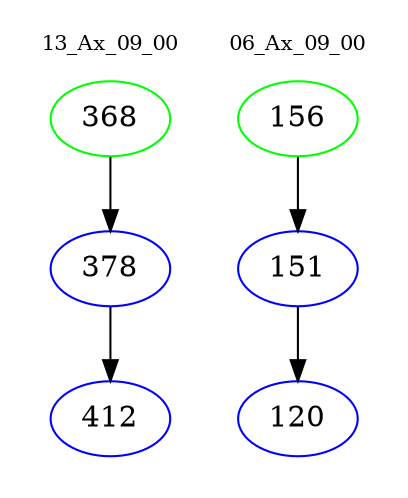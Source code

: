 digraph{
subgraph cluster_0 {
color = white
label = "13_Ax_09_00";
fontsize=10;
T0_368 [label="368", color="green"]
T0_368 -> T0_378 [color="black"]
T0_378 [label="378", color="blue"]
T0_378 -> T0_412 [color="black"]
T0_412 [label="412", color="blue"]
}
subgraph cluster_1 {
color = white
label = "06_Ax_09_00";
fontsize=10;
T1_156 [label="156", color="green"]
T1_156 -> T1_151 [color="black"]
T1_151 [label="151", color="blue"]
T1_151 -> T1_120 [color="black"]
T1_120 [label="120", color="blue"]
}
}

